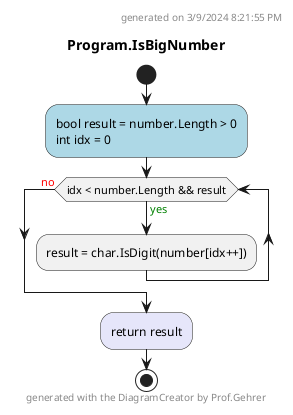 @startuml Program.IsBigNumber
header
generated on 3/9/2024 8:21:55 PM
end header
title Program.IsBigNumber
start
#LightBlue:bool result = number.Length > 0
int idx = 0;
while (idx < number.Length && result) is (<color:green>yes)
    :result = char.IsDigit(number[idx++]);
endwhile (<color:red>no)
#Lavender:return result;
footer
generated with the DiagramCreator by Prof.Gehrer
end footer
stop
@enduml
